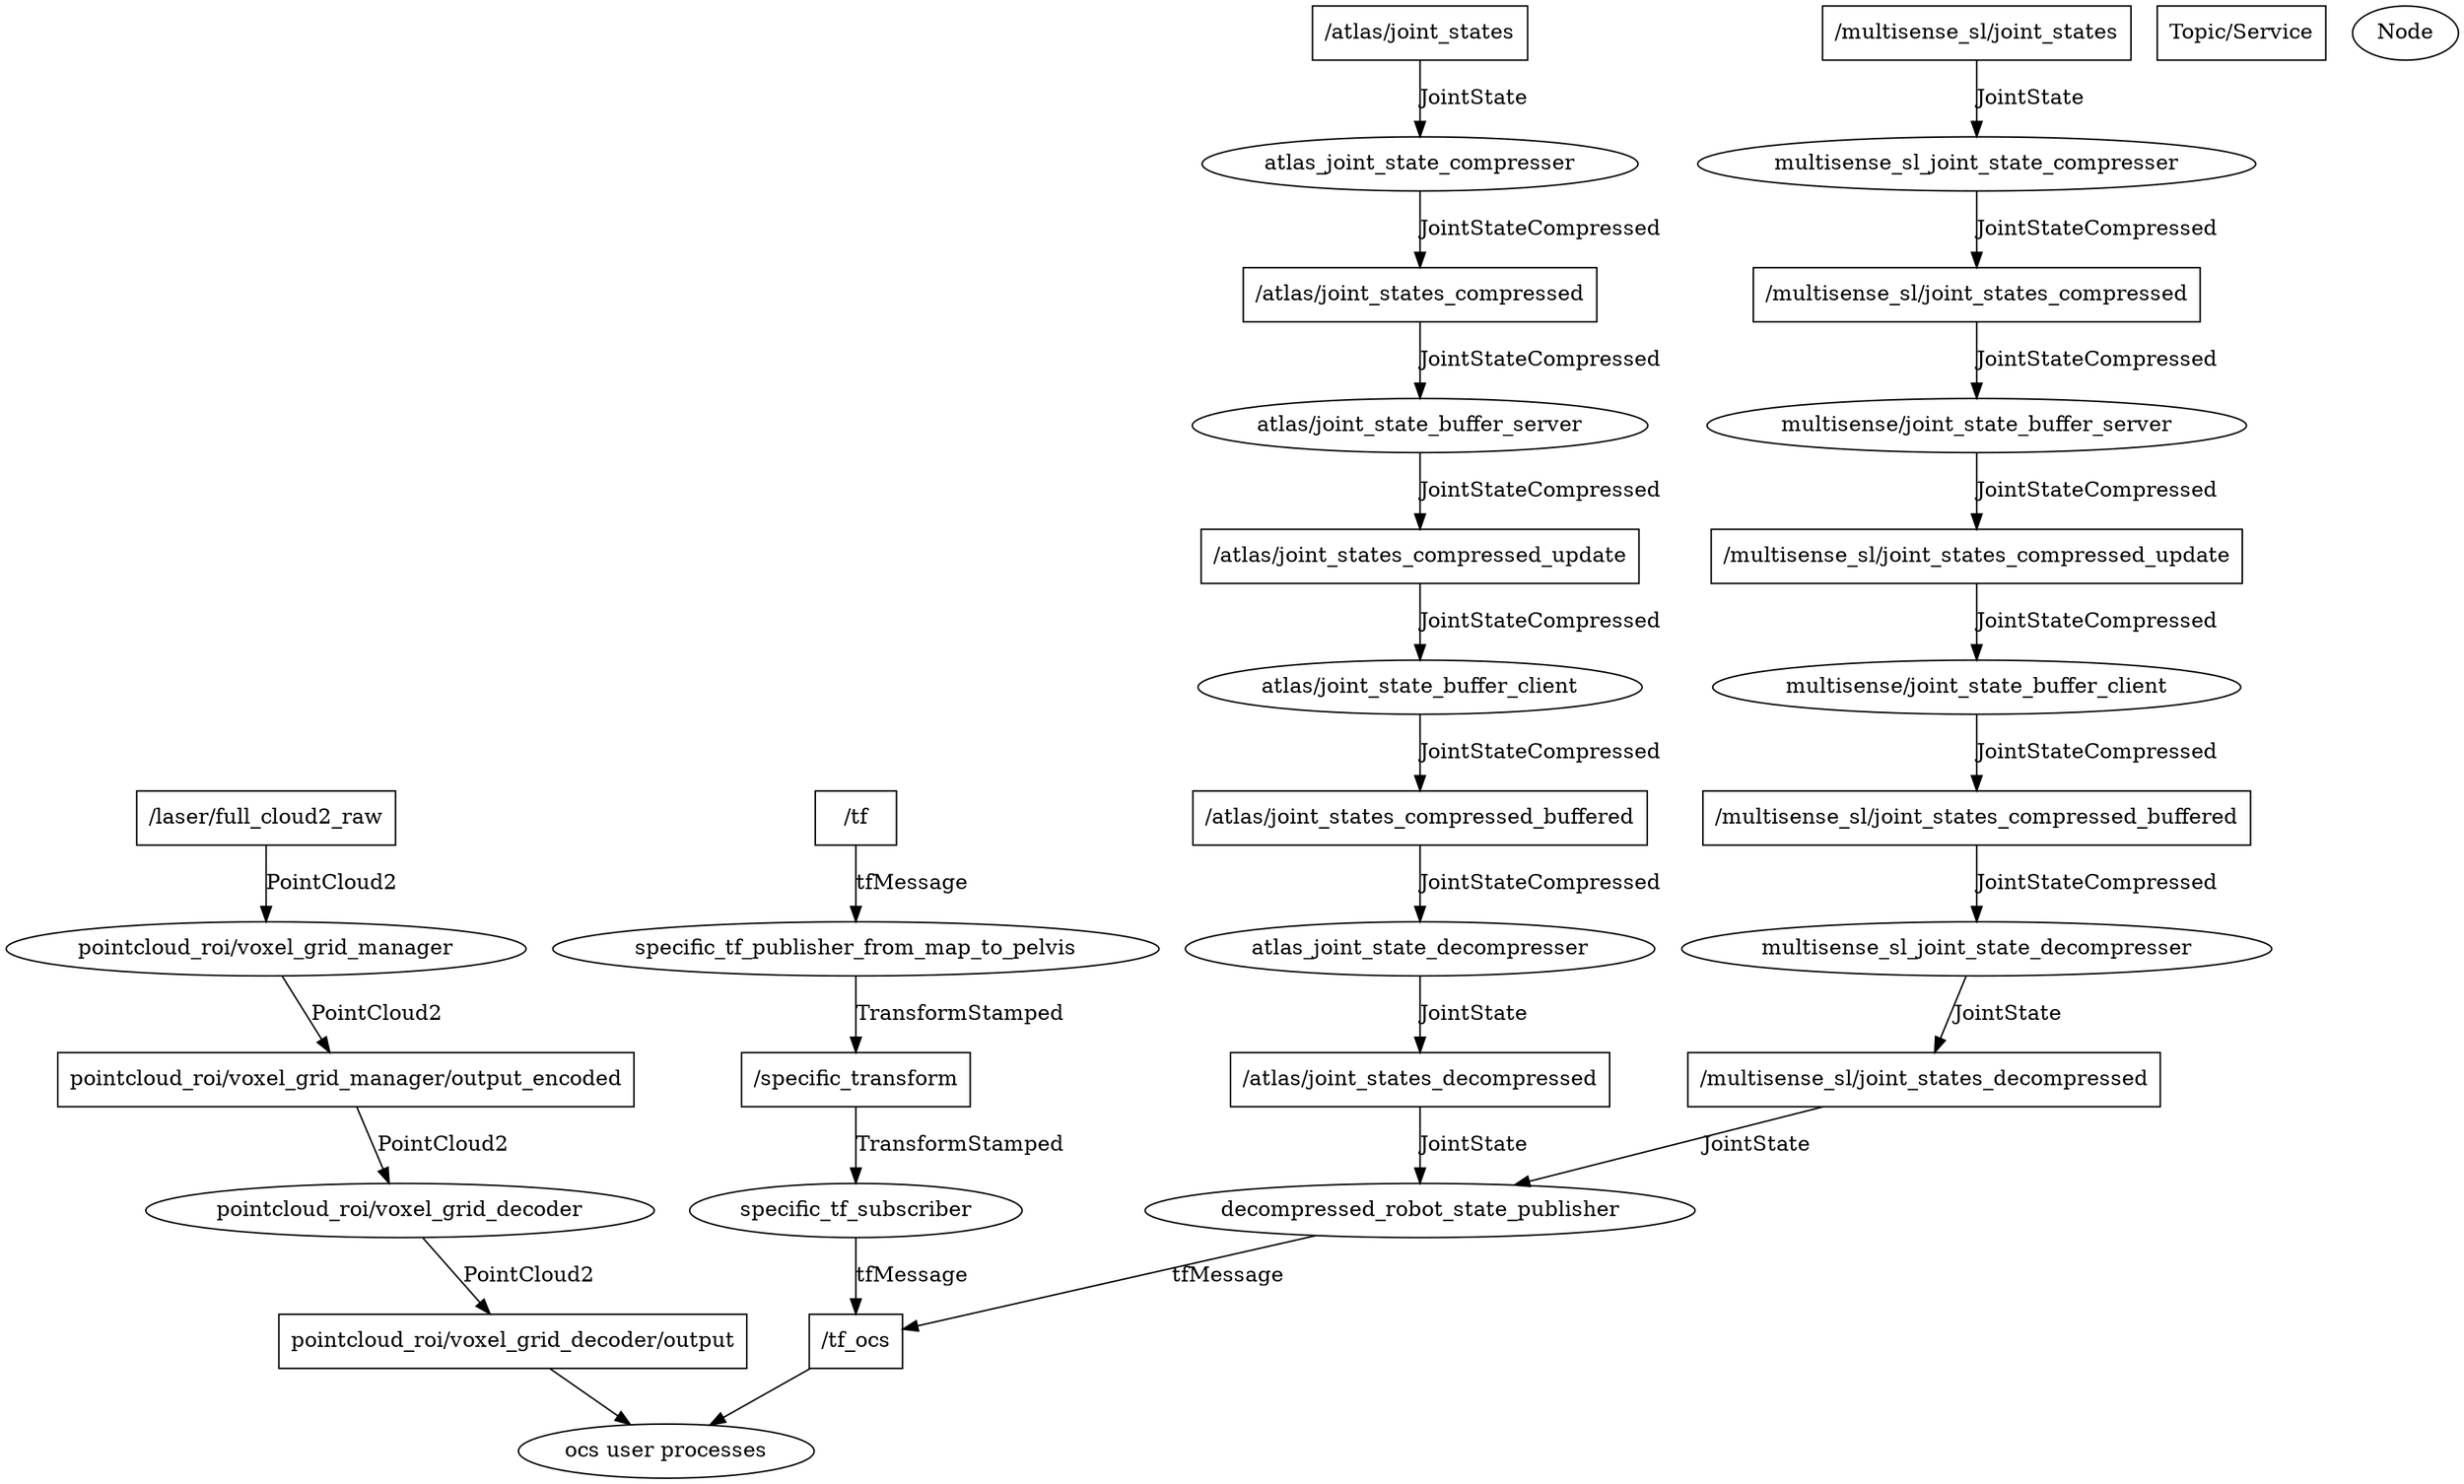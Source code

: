 ## dot -O -Tpdf <this file>
digraph atlas_tilt_laser {
   node[shape="ellipse"]
   "/atlas/joint_states" [shape="box"]
   "/multisense_sl/joint_states" [shape="box"]
   "/atlas/joint_states_compressed" [shape="box"]
   "/multisense_sl/joint_states_compressed" [shape="box"]
   "/atlas/joint_states_compressed_update" [shape="box"]
   "/multisense_sl/joint_states_compressed_update" [shape="box"]
   "/atlas/joint_states_compressed_buffered" [shape="box"]
   "/multisense_sl/joint_states_compressed_buffered" [shape="box"]
   "/atlas/joint_states_decompressed" [shape="box"]
   "/multisense_sl/joint_states_decompressed" [shape="box"]
   "/tf_ocs" [shape="box"]
   "/tf" [shape="box"]
   
   "/specific_transform" [shape="box"]

   "/laser/full_cloud2_raw" [shape="box"]
   "pointcloud_roi/voxel_grid_manager/output_encoded" [shape="box"]
   "pointcloud_roi/voxel_grid_decoder/output" [shape="box"]

   "Topic/Service" [shape="box"]
   "Node" [shape="ellipse"]


   "/atlas/joint_states" -> "atlas_joint_state_compresser" [label="JointState"]
   "/multisense_sl/joint_states" -> "multisense_sl_joint_state_compresser" [label="JointState"]

   "atlas_joint_state_compresser" -> "/atlas/joint_states_compressed" [label="JointStateCompressed"]
   "/atlas/joint_states_compressed" -> "atlas/joint_state_buffer_server" [label="JointStateCompressed"]

   "multisense_sl_joint_state_compresser" -> "/multisense_sl/joint_states_compressed" [label="JointStateCompressed"]
   "/multisense_sl/joint_states_compressed" -> "multisense/joint_state_buffer_server" [label="JointStateCompressed"]

   "atlas/joint_state_buffer_server" -> "/atlas/joint_states_compressed_update" [label="JointStateCompressed"]
   "/atlas/joint_states_compressed_update" -> "atlas/joint_state_buffer_client" [label="JointStateCompressed"]

   "multisense/joint_state_buffer_server" -> "/multisense_sl/joint_states_compressed_update" [label="JointStateCompressed"]
   "/multisense_sl/joint_states_compressed_update" -> "multisense/joint_state_buffer_client" [label="JointStateCompressed"]

   "atlas/joint_state_buffer_client" -> "/atlas/joint_states_compressed_buffered" [label="JointStateCompressed"]
   "/atlas/joint_states_compressed_buffered" -> "atlas_joint_state_decompresser" [label="JointStateCompressed"]

   "multisense/joint_state_buffer_client" -> "/multisense_sl/joint_states_compressed_buffered" [label="JointStateCompressed"]
   "/multisense_sl/joint_states_compressed_buffered" -> "multisense_sl_joint_state_decompresser" [label="JointStateCompressed"]

   "atlas_joint_state_decompresser" -> "/atlas/joint_states_decompressed" [label="JointState"]
   "multisense_sl_joint_state_decompresser" -> "/multisense_sl/joint_states_decompressed" [label="JointState"]
   

   "/atlas/joint_states_decompressed" -> "decompressed_robot_state_publisher" [label="JointState"]
   "/multisense_sl/joint_states_decompressed" -> "decompressed_robot_state_publisher" [label="JointState"]

   "decompressed_robot_state_publisher" -> "/tf_ocs" [label="tfMessage"]

   "/tf" -> "specific_tf_publisher_from_map_to_pelvis" [label="tfMessage"]
   "specific_tf_publisher_from_map_to_pelvis" -> "/specific_transform" [label="TransformStamped"]
   "/specific_transform" -> "specific_tf_subscriber" [label="TransformStamped"]
   "specific_tf_subscriber" -> "/tf_ocs" [label="tfMessage"]


   "/laser/full_cloud2_raw" -> "pointcloud_roi/voxel_grid_manager" [label="PointCloud2"]
   "pointcloud_roi/voxel_grid_manager" -> "pointcloud_roi/voxel_grid_manager/output_encoded" [label="PointCloud2"]
   "pointcloud_roi/voxel_grid_manager/output_encoded" -> "pointcloud_roi/voxel_grid_decoder" [label="PointCloud2"]
   "pointcloud_roi/voxel_grid_decoder" -> "pointcloud_roi/voxel_grid_decoder/output" [label="PointCloud2"]
   
   "/tf_ocs" -> "ocs user processes"
   "pointcloud_roi/voxel_grid_decoder/output" -> "ocs user processes"
   
}